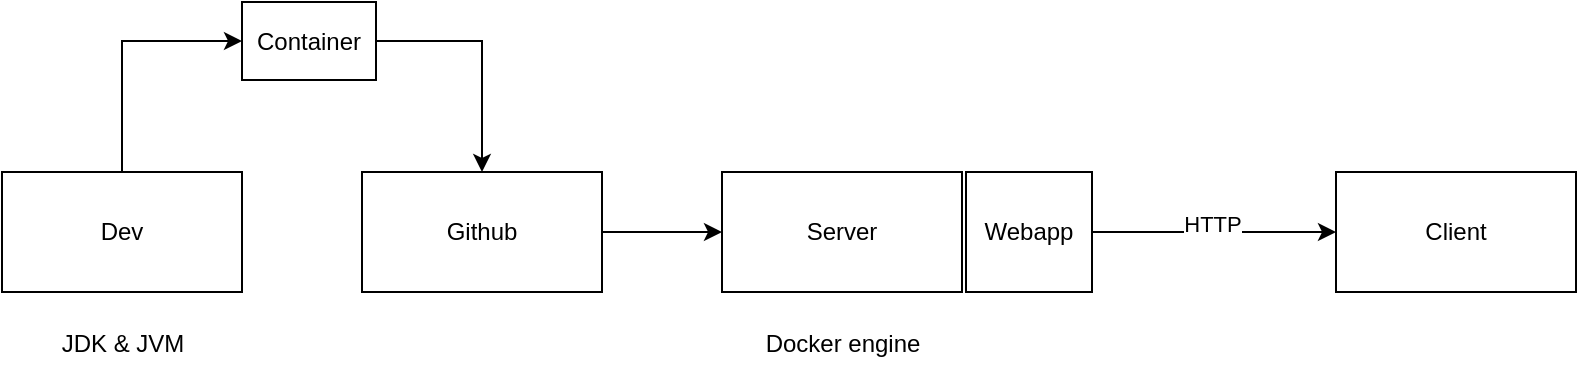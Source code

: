 <mxfile version="24.3.1" type="device">
  <diagram name="Page-1" id="gUmH9Q8kdrHil6JrQR1q">
    <mxGraphModel dx="1434" dy="746" grid="1" gridSize="10" guides="1" tooltips="1" connect="1" arrows="1" fold="1" page="1" pageScale="1" pageWidth="1169" pageHeight="827" math="0" shadow="0">
      <root>
        <mxCell id="0" />
        <mxCell id="1" parent="0" />
        <mxCell id="kvkV5hHLeJGEOyjKzAhZ-1" style="edgeStyle=orthogonalEdgeStyle;rounded=0;orthogonalLoop=1;jettySize=auto;html=1;exitX=0.5;exitY=0;exitDx=0;exitDy=0;entryX=0;entryY=0.5;entryDx=0;entryDy=0;" edge="1" parent="1" source="kvkV5hHLeJGEOyjKzAhZ-2" target="kvkV5hHLeJGEOyjKzAhZ-10">
          <mxGeometry relative="1" as="geometry">
            <Array as="points">
              <mxPoint x="251" y="250" />
            </Array>
          </mxGeometry>
        </mxCell>
        <mxCell id="kvkV5hHLeJGEOyjKzAhZ-2" value="Dev" style="rounded=0;whiteSpace=wrap;html=1;" vertex="1" parent="1">
          <mxGeometry x="191" y="315" width="120" height="60" as="geometry" />
        </mxCell>
        <mxCell id="kvkV5hHLeJGEOyjKzAhZ-3" style="edgeStyle=orthogonalEdgeStyle;rounded=0;orthogonalLoop=1;jettySize=auto;html=1;exitX=1;exitY=0.5;exitDx=0;exitDy=0;" edge="1" parent="1" source="kvkV5hHLeJGEOyjKzAhZ-4" target="kvkV5hHLeJGEOyjKzAhZ-7">
          <mxGeometry relative="1" as="geometry" />
        </mxCell>
        <mxCell id="kvkV5hHLeJGEOyjKzAhZ-4" value="Github" style="rounded=0;whiteSpace=wrap;html=1;" vertex="1" parent="1">
          <mxGeometry x="371" y="315" width="120" height="60" as="geometry" />
        </mxCell>
        <mxCell id="kvkV5hHLeJGEOyjKzAhZ-5" style="edgeStyle=orthogonalEdgeStyle;rounded=0;orthogonalLoop=1;jettySize=auto;html=1;exitX=1;exitY=0.5;exitDx=0;exitDy=0;entryX=0;entryY=0.5;entryDx=0;entryDy=0;" edge="1" parent="1" source="kvkV5hHLeJGEOyjKzAhZ-13" target="kvkV5hHLeJGEOyjKzAhZ-8">
          <mxGeometry relative="1" as="geometry" />
        </mxCell>
        <mxCell id="kvkV5hHLeJGEOyjKzAhZ-6" value="HTTP" style="edgeLabel;html=1;align=center;verticalAlign=middle;resizable=0;points=[];" vertex="1" connectable="0" parent="kvkV5hHLeJGEOyjKzAhZ-5">
          <mxGeometry x="-0.016" y="4" relative="1" as="geometry">
            <mxPoint as="offset" />
          </mxGeometry>
        </mxCell>
        <mxCell id="kvkV5hHLeJGEOyjKzAhZ-7" value="Server" style="rounded=0;whiteSpace=wrap;html=1;" vertex="1" parent="1">
          <mxGeometry x="551" y="315" width="120" height="60" as="geometry" />
        </mxCell>
        <mxCell id="kvkV5hHLeJGEOyjKzAhZ-8" value="Client" style="rounded=0;whiteSpace=wrap;html=1;" vertex="1" parent="1">
          <mxGeometry x="858" y="315" width="120" height="60" as="geometry" />
        </mxCell>
        <mxCell id="kvkV5hHLeJGEOyjKzAhZ-9" style="edgeStyle=orthogonalEdgeStyle;rounded=0;orthogonalLoop=1;jettySize=auto;html=1;exitX=1;exitY=0.5;exitDx=0;exitDy=0;" edge="1" parent="1" source="kvkV5hHLeJGEOyjKzAhZ-10" target="kvkV5hHLeJGEOyjKzAhZ-4">
          <mxGeometry relative="1" as="geometry" />
        </mxCell>
        <mxCell id="kvkV5hHLeJGEOyjKzAhZ-10" value="Container" style="rounded=0;whiteSpace=wrap;html=1;" vertex="1" parent="1">
          <mxGeometry x="311" y="230" width="67" height="39" as="geometry" />
        </mxCell>
        <mxCell id="kvkV5hHLeJGEOyjKzAhZ-11" value="JDK &amp;amp; JVM" style="text;html=1;align=center;verticalAlign=middle;resizable=0;points=[];autosize=1;strokeColor=none;fillColor=none;" vertex="1" parent="1">
          <mxGeometry x="211.5" y="388" width="79" height="26" as="geometry" />
        </mxCell>
        <mxCell id="kvkV5hHLeJGEOyjKzAhZ-12" value="Docker engine" style="text;html=1;align=center;verticalAlign=middle;resizable=0;points=[];autosize=1;strokeColor=none;fillColor=none;" vertex="1" parent="1">
          <mxGeometry x="563.5" y="388" width="95" height="26" as="geometry" />
        </mxCell>
        <mxCell id="kvkV5hHLeJGEOyjKzAhZ-13" value="Webapp" style="rounded=0;whiteSpace=wrap;html=1;" vertex="1" parent="1">
          <mxGeometry x="673" y="315" width="63" height="60" as="geometry" />
        </mxCell>
      </root>
    </mxGraphModel>
  </diagram>
</mxfile>
